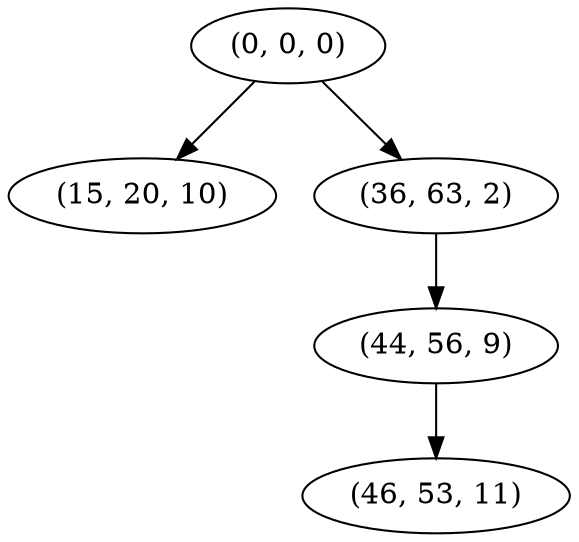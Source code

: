 digraph tree {
    "(0, 0, 0)";
    "(15, 20, 10)";
    "(36, 63, 2)";
    "(44, 56, 9)";
    "(46, 53, 11)";
    "(0, 0, 0)" -> "(15, 20, 10)";
    "(0, 0, 0)" -> "(36, 63, 2)";
    "(36, 63, 2)" -> "(44, 56, 9)";
    "(44, 56, 9)" -> "(46, 53, 11)";
}
